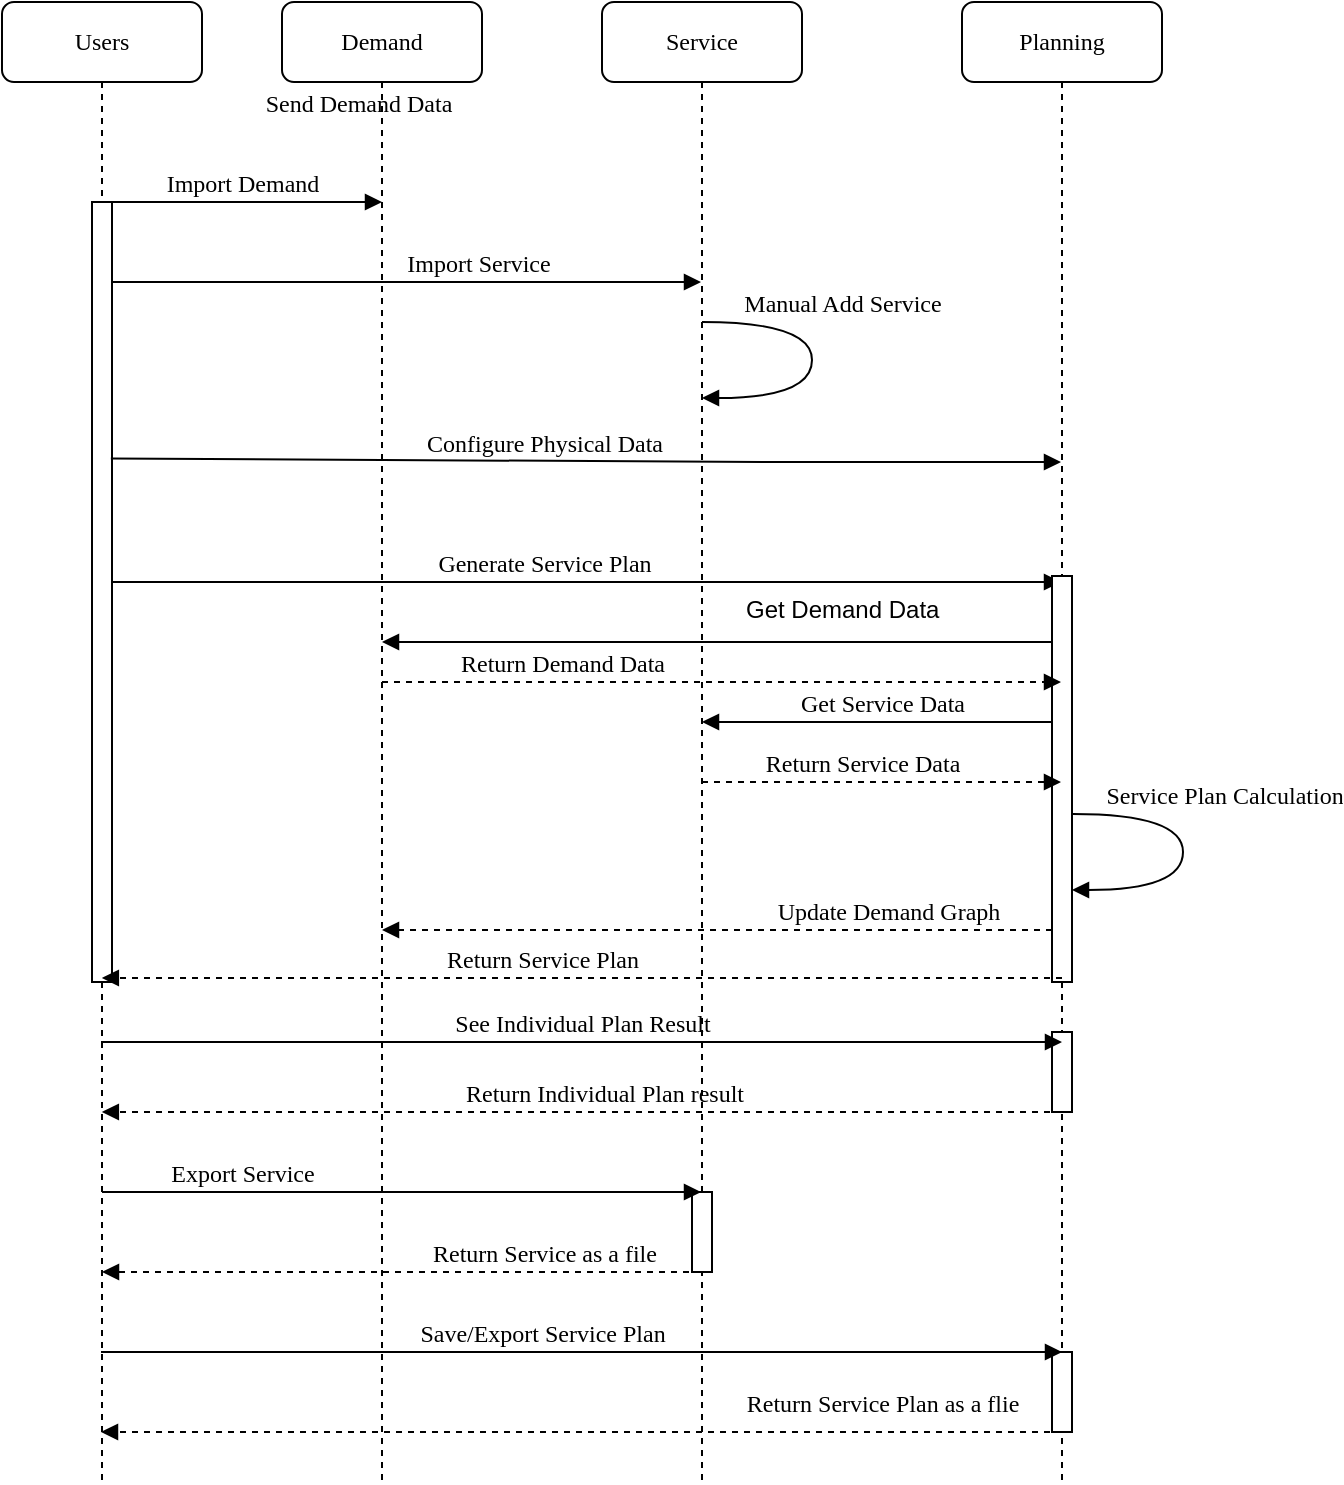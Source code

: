 <mxfile version="10.6.7" type="github"><diagram name="Page-1" id="13e1069c-82ec-6db2-03f1-153e76fe0fe0"><mxGraphModel dx="797" dy="409" grid="1" gridSize="10" guides="1" tooltips="1" connect="1" arrows="1" fold="1" page="1" pageScale="1" pageWidth="1100" pageHeight="850" background="#ffffff" math="0" shadow="0"><root><mxCell id="0"/><mxCell id="1" parent="0"/><mxCell id="A2zP2JJgKgRDqSaXDk8B-1" value="Import Service" style="html=1;verticalAlign=bottom;endArrow=block;labelBackgroundColor=none;fontFamily=Verdana;fontSize=12;edgeStyle=elbowEdgeStyle;elbow=vertical;" parent="1" target="7baba1c4bc27f4b0-3" edge="1"><mxGeometry x="0.254" relative="1" as="geometry"><mxPoint x="151" y="220" as="sourcePoint"/><mxPoint x="445.5" y="220" as="targetPoint"/><mxPoint as="offset"/></mxGeometry></mxCell><mxCell id="A2zP2JJgKgRDqSaXDk8B-9" value="Generate Service Plan" style="html=1;verticalAlign=bottom;endArrow=block;labelBackgroundColor=none;fontFamily=Verdana;fontSize=12;" parent="1" source="7baba1c4bc27f4b0-8" target="7baba1c4bc27f4b0-4" edge="1"><mxGeometry x="0.169" y="-60" relative="1" as="geometry"><mxPoint x="156" y="352" as="sourcePoint"/><mxPoint x="590" y="429" as="targetPoint"/><Array as="points"><mxPoint x="430" y="370"/></Array><mxPoint x="-60" y="-60" as="offset"/></mxGeometry></mxCell><mxCell id="7baba1c4bc27f4b0-2" value="Demand" style="shape=umlLifeline;perimeter=lifelinePerimeter;whiteSpace=wrap;html=1;container=1;collapsible=0;recursiveResize=0;outlineConnect=0;rounded=1;shadow=0;comic=0;labelBackgroundColor=none;strokeColor=#000000;strokeWidth=1;fillColor=#FFFFFF;fontFamily=Verdana;fontSize=12;fontColor=#000000;align=center;" parent="1" vertex="1"><mxGeometry x="240" y="80" width="100" height="740" as="geometry"/></mxCell><mxCell id="7baba1c4bc27f4b0-3" value="Service" style="shape=umlLifeline;perimeter=lifelinePerimeter;whiteSpace=wrap;html=1;container=1;collapsible=0;recursiveResize=0;outlineConnect=0;rounded=1;shadow=0;comic=0;labelBackgroundColor=none;strokeColor=#000000;strokeWidth=1;fillColor=#FFFFFF;fontFamily=Verdana;fontSize=12;fontColor=#000000;align=center;" parent="1" vertex="1"><mxGeometry x="400" y="80" width="100" height="740" as="geometry"/></mxCell><mxCell id="7baba1c4bc27f4b0-4" value="Planning" style="shape=umlLifeline;perimeter=lifelinePerimeter;whiteSpace=wrap;html=1;container=1;collapsible=0;recursiveResize=0;outlineConnect=0;rounded=1;shadow=0;comic=0;labelBackgroundColor=none;strokeColor=#000000;strokeWidth=1;fillColor=#FFFFFF;fontFamily=Verdana;fontSize=12;fontColor=#000000;align=center;" parent="1" vertex="1"><mxGeometry x="580" y="80" width="100" height="740" as="geometry"/></mxCell><mxCell id="A2zP2JJgKgRDqSaXDk8B-7" value="" style="html=1;points=[];perimeter=orthogonalPerimeter;rounded=0;shadow=0;comic=0;labelBackgroundColor=none;strokeColor=#000000;strokeWidth=1;fillColor=#FFFFFF;fontFamily=Verdana;fontSize=12;fontColor=#000000;align=center;" parent="7baba1c4bc27f4b0-4" vertex="1"><mxGeometry x="45" y="287" width="10" height="203" as="geometry"/></mxCell><mxCell id="A2zP2JJgKgRDqSaXDk8B-15" value="" style="html=1;points=[];perimeter=orthogonalPerimeter;rounded=0;shadow=0;comic=0;labelBackgroundColor=none;strokeColor=#000000;strokeWidth=1;fillColor=#FFFFFF;fontFamily=Verdana;fontSize=12;fontColor=#000000;align=center;" parent="7baba1c4bc27f4b0-4" vertex="1"><mxGeometry x="45" y="515" width="10" height="40" as="geometry"/></mxCell><mxCell id="A2zP2JJgKgRDqSaXDk8B-23" value="" style="html=1;points=[];perimeter=orthogonalPerimeter;rounded=0;shadow=0;comic=0;labelBackgroundColor=none;strokeColor=#000000;strokeWidth=1;fillColor=#FFFFFF;fontFamily=Verdana;fontSize=12;fontColor=#000000;align=center;" parent="7baba1c4bc27f4b0-4" vertex="1"><mxGeometry x="45" y="675" width="10" height="40" as="geometry"/></mxCell><mxCell id="7baba1c4bc27f4b0-8" value="Users" style="shape=umlLifeline;perimeter=lifelinePerimeter;whiteSpace=wrap;html=1;container=1;collapsible=0;recursiveResize=0;outlineConnect=0;rounded=1;shadow=0;comic=0;labelBackgroundColor=none;strokeColor=#000000;strokeWidth=1;fillColor=#FFFFFF;fontFamily=Verdana;fontSize=12;fontColor=#000000;align=center;" parent="1" vertex="1"><mxGeometry x="100" y="80" width="100" height="740" as="geometry"/></mxCell><mxCell id="k21ctXQsDBUnI9uljcQU-13" value="" style="html=1;points=[];perimeter=orthogonalPerimeter;rounded=0;shadow=0;comic=0;labelBackgroundColor=none;strokeColor=#000000;strokeWidth=1;fillColor=#FFFFFF;fontFamily=Verdana;fontSize=12;fontColor=#000000;align=center;" vertex="1" parent="7baba1c4bc27f4b0-8"><mxGeometry x="45" y="100" width="10" height="390" as="geometry"/></mxCell><mxCell id="7baba1c4bc27f4b0-17" value="Return Service Data" style="html=1;verticalAlign=bottom;endArrow=block;labelBackgroundColor=none;fontFamily=Verdana;fontSize=12;edgeStyle=elbowEdgeStyle;elbow=vertical;dashed=1;" parent="1" target="7baba1c4bc27f4b0-4" edge="1"><mxGeometry x="-0.109" relative="1" as="geometry"><mxPoint x="450" y="470" as="sourcePoint"/><Array as="points"><mxPoint x="530" y="470"/><mxPoint x="510" y="510"/><mxPoint x="490" y="435"/><mxPoint x="470" y="420"/><mxPoint x="480" y="430"/><mxPoint x="480" y="420"/><mxPoint x="480" y="435"/><mxPoint x="550" y="430"/><mxPoint x="520" y="500"/><mxPoint x="550" y="320"/><mxPoint x="460" y="240"/></Array><mxPoint x="585" y="320" as="targetPoint"/><mxPoint as="offset"/></mxGeometry></mxCell><mxCell id="7baba1c4bc27f4b0-23" value="Configure Physical Data" style="html=1;verticalAlign=bottom;endArrow=block;labelBackgroundColor=none;fontFamily=Verdana;fontSize=12;exitX=0.943;exitY=0.329;exitDx=0;exitDy=0;exitPerimeter=0;" parent="1" source="k21ctXQsDBUnI9uljcQU-13" target="7baba1c4bc27f4b0-4" edge="1"><mxGeometry x="0.418" y="-120" relative="1" as="geometry"><mxPoint x="160" y="310" as="sourcePoint"/><mxPoint x="585" y="440" as="targetPoint"/><Array as="points"><mxPoint x="490" y="310"/></Array><mxPoint x="-120" y="-120" as="offset"/></mxGeometry></mxCell><mxCell id="7baba1c4bc27f4b0-11" value="Import Demand" style="html=1;verticalAlign=bottom;endArrow=block;labelBackgroundColor=none;fontFamily=Verdana;fontSize=12;edgeStyle=elbowEdgeStyle;elbow=vertical;" parent="1" edge="1"><mxGeometry relative="1" as="geometry"><mxPoint x="150" y="180" as="sourcePoint"/><mxPoint x="290" y="180" as="targetPoint"/></mxGeometry></mxCell><mxCell id="A2zP2JJgKgRDqSaXDk8B-3" value="Manual Add Service" style="html=1;verticalAlign=bottom;endArrow=block;labelBackgroundColor=none;fontFamily=Verdana;fontSize=12;elbow=vertical;edgeStyle=orthogonalEdgeStyle;curved=1;exitX=1.038;exitY=0.345;exitPerimeter=0;" parent="1" target="7baba1c4bc27f4b0-3" edge="1"><mxGeometry x="-0.259" y="15" relative="1" as="geometry"><mxPoint x="450" y="240" as="sourcePoint"/><mxPoint x="455" y="278" as="targetPoint"/><Array as="points"><mxPoint x="505" y="240"/><mxPoint x="505" y="278"/></Array><mxPoint as="offset"/></mxGeometry></mxCell><mxCell id="A2zP2JJgKgRDqSaXDk8B-4" value="Return Demand Data" style="html=1;verticalAlign=bottom;endArrow=block;labelBackgroundColor=none;fontFamily=Verdana;fontSize=12;edgeStyle=elbowEdgeStyle;elbow=vertical;dashed=1;" parent="1" target="7baba1c4bc27f4b0-4" edge="1"><mxGeometry x="0.296" y="-130" relative="1" as="geometry"><mxPoint x="290" y="420" as="sourcePoint"/><mxPoint x="585" y="360" as="targetPoint"/><Array as="points"><mxPoint x="480" y="420"/><mxPoint x="510" y="390"/><mxPoint x="310" y="470"/><mxPoint x="500" y="360"/></Array><mxPoint x="-130" y="-130" as="offset"/></mxGeometry></mxCell><mxCell id="A2zP2JJgKgRDqSaXDk8B-13" value="See Individual Plan Result" style="html=1;verticalAlign=bottom;endArrow=block;labelBackgroundColor=none;fontFamily=Verdana;fontSize=12;edgeStyle=elbowEdgeStyle;elbow=vertical;" parent="1" edge="1"><mxGeometry relative="1" as="geometry"><mxPoint x="149.5" y="600" as="sourcePoint"/><mxPoint x="630" y="600" as="targetPoint"/><Array as="points"><mxPoint x="530" y="600"/></Array></mxGeometry></mxCell><mxCell id="A2zP2JJgKgRDqSaXDk8B-14" value="Return Individual Plan result" style="html=1;verticalAlign=bottom;endArrow=block;labelBackgroundColor=none;fontFamily=Verdana;fontSize=12;edgeStyle=elbowEdgeStyle;elbow=vertical;dashed=1;" parent="1" edge="1"><mxGeometry x="-0.043" relative="1" as="geometry"><mxPoint x="630" y="635" as="sourcePoint"/><mxPoint x="149.929" y="635" as="targetPoint"/><mxPoint as="offset"/><Array as="points"><mxPoint x="230" y="635"/><mxPoint x="410.5" y="625"/><mxPoint x="410.5" y="755"/><mxPoint x="420.5" y="715"/></Array></mxGeometry></mxCell><mxCell id="A2zP2JJgKgRDqSaXDk8B-17" value="Return Service as a file" style="html=1;verticalAlign=bottom;endArrow=block;labelBackgroundColor=none;fontFamily=Verdana;fontSize=12;edgeStyle=elbowEdgeStyle;elbow=vertical;dashed=1;" parent="1" edge="1"><mxGeometry y="-70" relative="1" as="geometry"><mxPoint x="449.5" y="715" as="sourcePoint"/><mxPoint x="150" y="715" as="targetPoint"/><mxPoint x="71" y="70" as="offset"/></mxGeometry></mxCell><mxCell id="A2zP2JJgKgRDqSaXDk8B-18" value="Update Demand Graph" style="html=1;verticalAlign=bottom;endArrow=block;labelBackgroundColor=none;fontFamily=Verdana;fontSize=12;edgeStyle=elbowEdgeStyle;elbow=vertical;dashed=1;" parent="1" edge="1" target="7baba1c4bc27f4b0-2"><mxGeometry y="-85" relative="1" as="geometry"><mxPoint x="625" y="544" as="sourcePoint"/><mxPoint x="295" y="544" as="targetPoint"/><mxPoint x="85" y="85" as="offset"/></mxGeometry></mxCell><mxCell id="A2zP2JJgKgRDqSaXDk8B-19" value="Save/Export Service Plan" style="html=1;verticalAlign=bottom;endArrow=block;labelBackgroundColor=none;fontFamily=Verdana;fontSize=12;edgeStyle=elbowEdgeStyle;elbow=vertical;" parent="1" edge="1"><mxGeometry x="0.584" y="-160" relative="1" as="geometry"><mxPoint x="149.5" y="755" as="sourcePoint"/><mxPoint x="630" y="755" as="targetPoint"/><Array as="points"><mxPoint x="530" y="755"/></Array><mxPoint x="-160" y="-160" as="offset"/></mxGeometry></mxCell><mxCell id="A2zP2JJgKgRDqSaXDk8B-20" value="Service Plan Calculation" style="html=1;verticalAlign=bottom;endArrow=block;labelBackgroundColor=none;fontFamily=Verdana;fontSize=12;elbow=vertical;edgeStyle=orthogonalEdgeStyle;curved=1;exitX=1.038;exitY=0.345;exitPerimeter=0;" parent="1" edge="1"><mxGeometry x="-0.257" y="20" relative="1" as="geometry"><mxPoint x="635.5" y="486" as="sourcePoint"/><mxPoint x="635" y="524" as="targetPoint"/><Array as="points"><mxPoint x="690.5" y="486"/><mxPoint x="690.5" y="524"/></Array><mxPoint as="offset"/></mxGeometry></mxCell><mxCell id="A2zP2JJgKgRDqSaXDk8B-21" value="" style="html=1;points=[];perimeter=orthogonalPerimeter;rounded=0;shadow=0;comic=0;labelBackgroundColor=none;strokeColor=#000000;strokeWidth=1;fillColor=#FFFFFF;fontFamily=Verdana;fontSize=12;fontColor=#000000;align=center;" parent="1" vertex="1"><mxGeometry x="445" y="675" width="10" height="40" as="geometry"/></mxCell><mxCell id="A2zP2JJgKgRDqSaXDk8B-16" value="Export Service" style="html=1;verticalAlign=bottom;endArrow=block;labelBackgroundColor=none;fontFamily=Verdana;fontSize=12;edgeStyle=elbowEdgeStyle;elbow=vertical;" parent="1" edge="1"><mxGeometry x="-0.165" y="-55" relative="1" as="geometry"><mxPoint x="150" y="675" as="sourcePoint"/><mxPoint x="449.5" y="674.857" as="targetPoint"/><mxPoint x="-55" y="-55" as="offset"/></mxGeometry></mxCell><mxCell id="A2zP2JJgKgRDqSaXDk8B-22" value="Return Service Plan as a flie" style="html=1;verticalAlign=bottom;endArrow=block;labelBackgroundColor=none;fontFamily=Verdana;fontSize=12;edgeStyle=elbowEdgeStyle;elbow=vertical;dashed=1;" parent="1" edge="1"><mxGeometry x="-0.584" y="-11" relative="1" as="geometry"><mxPoint x="630" y="795" as="sourcePoint"/><mxPoint x="149.5" y="795" as="targetPoint"/><Array as="points"><mxPoint x="530" y="795"/></Array><mxPoint x="10" y="6" as="offset"/></mxGeometry></mxCell><mxCell id="k21ctXQsDBUnI9uljcQU-6" value="Get Service Data" style="html=1;verticalAlign=bottom;endArrow=block;labelBackgroundColor=none;fontFamily=Verdana;fontSize=12;edgeStyle=elbowEdgeStyle;elbow=vertical;" edge="1" parent="1" source="A2zP2JJgKgRDqSaXDk8B-7"><mxGeometry x="-0.029" relative="1" as="geometry"><mxPoint x="679.5" y="520" as="sourcePoint"/><Array as="points"><mxPoint x="480" y="440"/><mxPoint x="540" y="490"/><mxPoint x="600" y="330"/><mxPoint x="570" y="510"/><mxPoint x="600" y="440"/><mxPoint x="530" y="445"/><mxPoint x="530" y="430"/><mxPoint x="530" y="440"/><mxPoint x="520" y="430"/><mxPoint x="540" y="445"/><mxPoint x="560" y="520"/></Array><mxPoint x="450" y="440" as="targetPoint"/><mxPoint as="offset"/></mxGeometry></mxCell><mxCell id="k21ctXQsDBUnI9uljcQU-8" value="Send Demand Data" style="html=1;verticalAlign=bottom;endArrow=block;labelBackgroundColor=none;fontFamily=Verdana;fontSize=12;edgeStyle=elbowEdgeStyle;elbow=vertical;" edge="1" parent="1" source="A2zP2JJgKgRDqSaXDk8B-7" target="7baba1c4bc27f4b0-2"><mxGeometry x="0.296" y="-130" relative="1" as="geometry"><mxPoint x="639.5" y="430" as="sourcePoint"/><mxPoint x="300" y="430" as="targetPoint"/><Array as="points"><mxPoint x="410" y="400"/><mxPoint x="510" y="390"/><mxPoint x="320" y="500"/><mxPoint x="520" y="420"/><mxPoint x="490" y="430"/></Array><mxPoint x="-130" y="-130" as="offset"/></mxGeometry></mxCell><mxCell id="k21ctXQsDBUnI9uljcQU-11" value="Get Demand Data" style="text;html=1;" vertex="1" parent="1"><mxGeometry x="470" y="370" width="140" height="30" as="geometry"/></mxCell><mxCell id="k21ctXQsDBUnI9uljcQU-5" value="Return Service Plan" style="html=1;verticalAlign=bottom;endArrow=block;labelBackgroundColor=none;fontFamily=Verdana;fontSize=12;edgeStyle=elbowEdgeStyle;elbow=vertical;dashed=1;" edge="1" parent="1"><mxGeometry x="0.083" relative="1" as="geometry"><mxPoint x="630" y="568" as="sourcePoint"/><mxPoint x="149.929" y="567.857" as="targetPoint"/><mxPoint as="offset"/></mxGeometry></mxCell></root></mxGraphModel></diagram></mxfile>